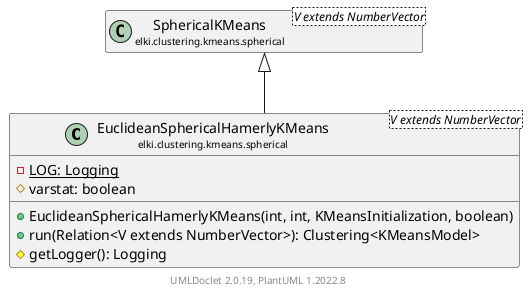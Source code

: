 @startuml
    remove .*\.(Instance|Par|Parameterizer|Factory)$
    set namespaceSeparator none
    hide empty fields
    hide empty methods

    class "<size:14>EuclideanSphericalHamerlyKMeans\n<size:10>elki.clustering.kmeans.spherical" as elki.clustering.kmeans.spherical.EuclideanSphericalHamerlyKMeans<V extends NumberVector> [[EuclideanSphericalHamerlyKMeans.html]] {
        {static} -LOG: Logging
        #varstat: boolean
        +EuclideanSphericalHamerlyKMeans(int, int, KMeansInitialization, boolean)
        +run(Relation<V extends NumberVector>): Clustering<KMeansModel>
        #getLogger(): Logging
    }

    class "<size:14>SphericalKMeans\n<size:10>elki.clustering.kmeans.spherical" as elki.clustering.kmeans.spherical.SphericalKMeans<V extends NumberVector> [[SphericalKMeans.html]]
    class "<size:14>EuclideanSphericalHamerlyKMeans.Instance\n<size:10>elki.clustering.kmeans.spherical" as elki.clustering.kmeans.spherical.EuclideanSphericalHamerlyKMeans.Instance [[EuclideanSphericalHamerlyKMeans.Instance.html]]
    class "<size:14>EuclideanSphericalHamerlyKMeans.Par\n<size:10>elki.clustering.kmeans.spherical" as elki.clustering.kmeans.spherical.EuclideanSphericalHamerlyKMeans.Par<V extends NumberVector> [[EuclideanSphericalHamerlyKMeans.Par.html]]

    elki.clustering.kmeans.spherical.SphericalKMeans <|-- elki.clustering.kmeans.spherical.EuclideanSphericalHamerlyKMeans
    elki.clustering.kmeans.spherical.EuclideanSphericalHamerlyKMeans +-- elki.clustering.kmeans.spherical.EuclideanSphericalHamerlyKMeans.Instance
    elki.clustering.kmeans.spherical.EuclideanSphericalHamerlyKMeans +-- elki.clustering.kmeans.spherical.EuclideanSphericalHamerlyKMeans.Par

    center footer UMLDoclet 2.0.19, PlantUML 1.2022.8
@enduml
